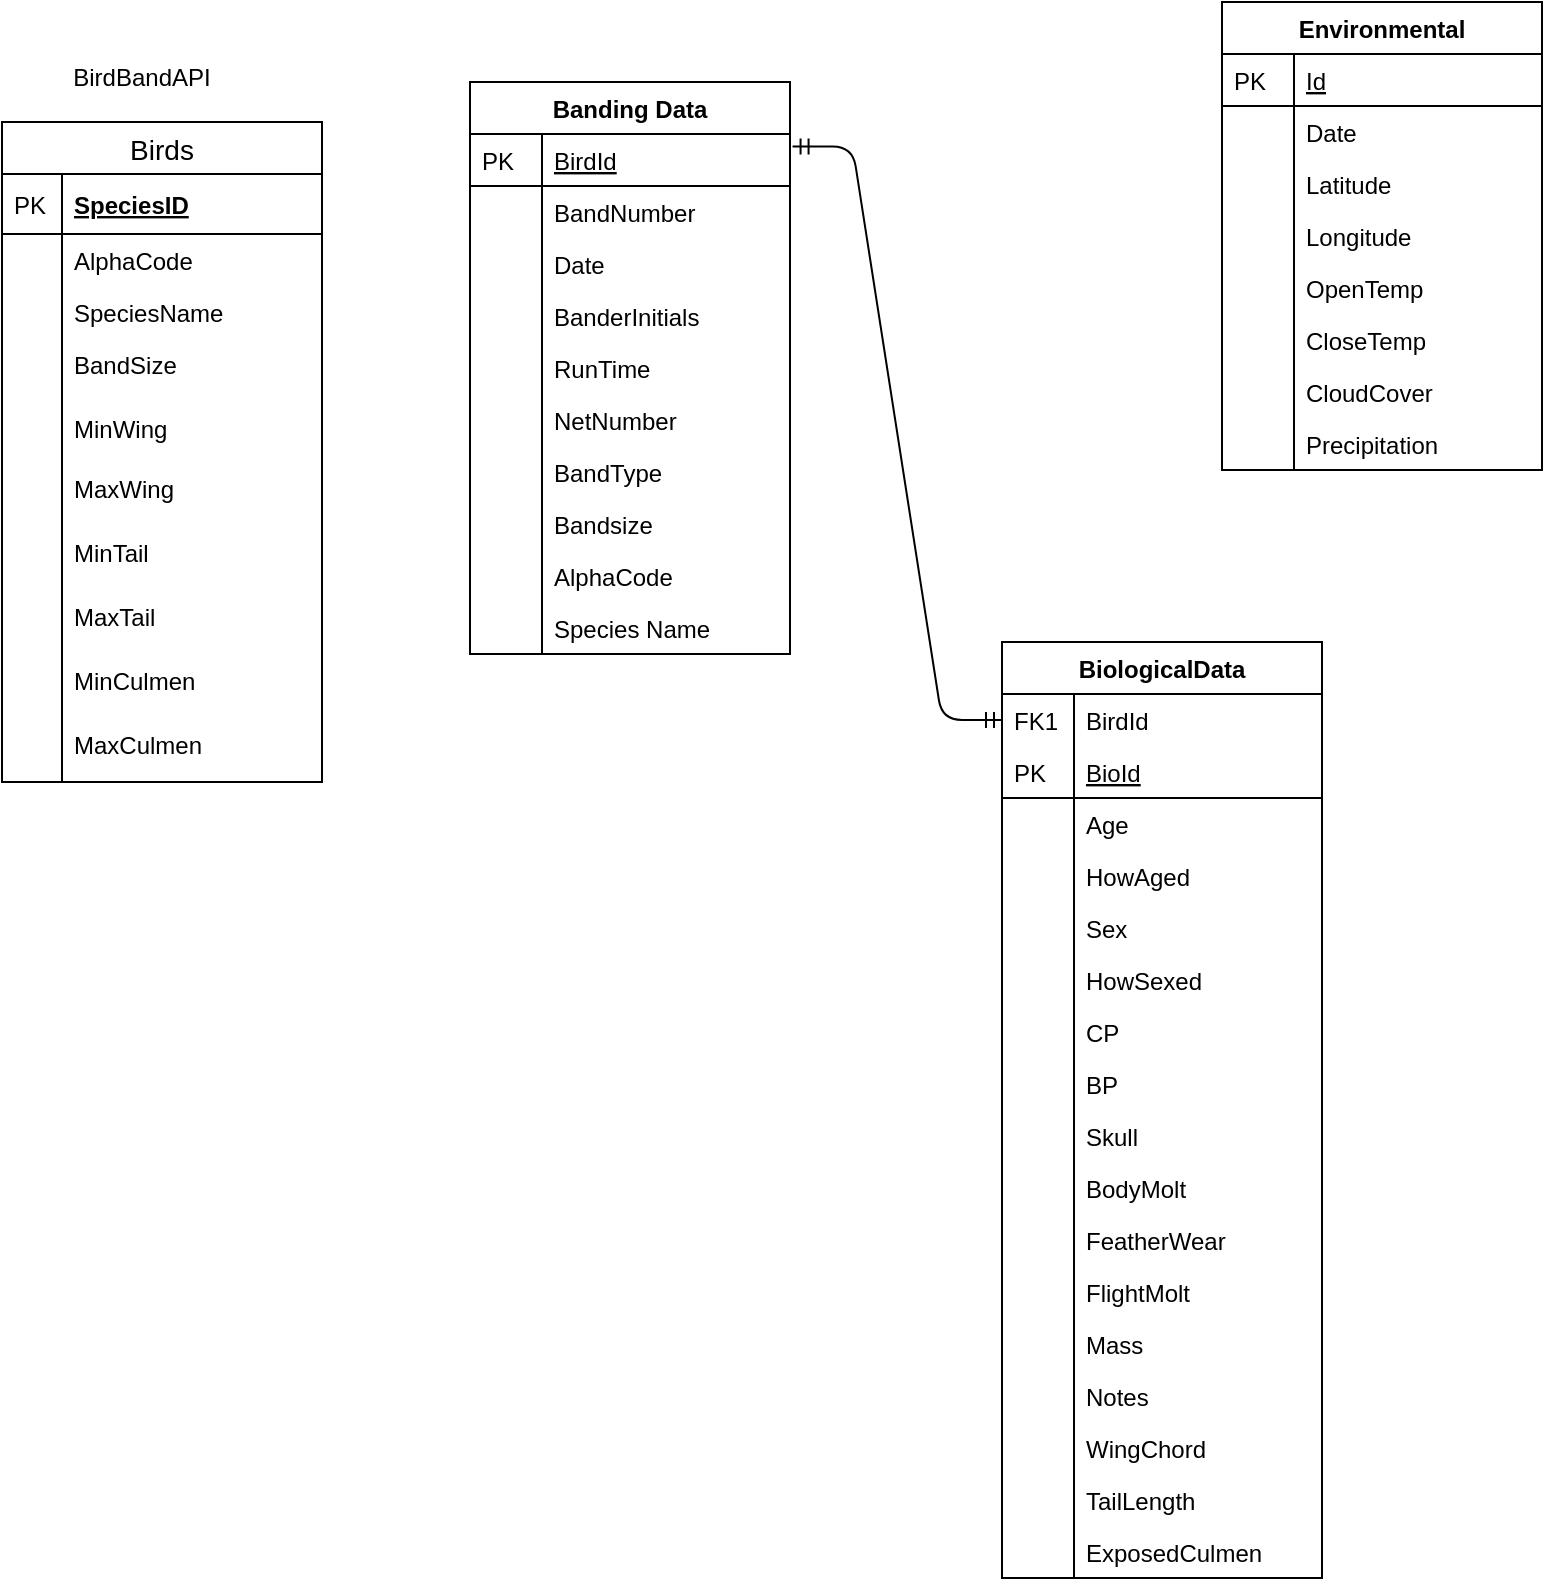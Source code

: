 <mxfile version="13.2.4" type="device"><diagram id="C5RBs43oDa-KdzZeNtuy" name="Page-1"><mxGraphModel dx="1662" dy="822" grid="1" gridSize="10" guides="1" tooltips="1" connect="1" arrows="1" fold="1" page="1" pageScale="1" pageWidth="827" pageHeight="1169" math="0" shadow="0"><root><mxCell id="WIyWlLk6GJQsqaUBKTNV-0"/><mxCell id="WIyWlLk6GJQsqaUBKTNV-1" parent="WIyWlLk6GJQsqaUBKTNV-0"/><mxCell id="emc2ooRk-KcgDP0fOuq4-0" value="Birds" style="swimlane;fontStyle=0;childLayout=stackLayout;horizontal=1;startSize=26;horizontalStack=0;resizeParent=1;resizeParentMax=0;resizeLast=0;collapsible=1;marginBottom=0;align=center;fontSize=14;" parent="WIyWlLk6GJQsqaUBKTNV-1" vertex="1"><mxGeometry x="20" y="80" width="160" height="330" as="geometry"/></mxCell><mxCell id="emc2ooRk-KcgDP0fOuq4-1" value="SpeciesID" style="shape=partialRectangle;top=0;left=0;right=0;bottom=1;align=left;verticalAlign=middle;fillColor=none;spacingLeft=34;spacingRight=4;overflow=hidden;rotatable=0;points=[[0,0.5],[1,0.5]];portConstraint=eastwest;dropTarget=0;fontStyle=5;fontSize=12;" parent="emc2ooRk-KcgDP0fOuq4-0" vertex="1"><mxGeometry y="26" width="160" height="30" as="geometry"/></mxCell><mxCell id="emc2ooRk-KcgDP0fOuq4-2" value="PK" style="shape=partialRectangle;top=0;left=0;bottom=0;fillColor=none;align=left;verticalAlign=middle;spacingLeft=4;spacingRight=4;overflow=hidden;rotatable=0;points=[];portConstraint=eastwest;part=1;fontSize=12;" parent="emc2ooRk-KcgDP0fOuq4-1" vertex="1" connectable="0"><mxGeometry width="30" height="30" as="geometry"/></mxCell><mxCell id="emc2ooRk-KcgDP0fOuq4-3" value="AlphaCode" style="shape=partialRectangle;top=0;left=0;right=0;bottom=0;align=left;verticalAlign=top;fillColor=none;spacingLeft=34;spacingRight=4;overflow=hidden;rotatable=0;points=[[0,0.5],[1,0.5]];portConstraint=eastwest;dropTarget=0;fontSize=12;" parent="emc2ooRk-KcgDP0fOuq4-0" vertex="1"><mxGeometry y="56" width="160" height="26" as="geometry"/></mxCell><mxCell id="emc2ooRk-KcgDP0fOuq4-4" value="" style="shape=partialRectangle;top=0;left=0;bottom=0;fillColor=none;align=left;verticalAlign=top;spacingLeft=4;spacingRight=4;overflow=hidden;rotatable=0;points=[];portConstraint=eastwest;part=1;fontSize=12;" parent="emc2ooRk-KcgDP0fOuq4-3" vertex="1" connectable="0"><mxGeometry width="30" height="26" as="geometry"/></mxCell><mxCell id="emc2ooRk-KcgDP0fOuq4-5" value="SpeciesName" style="shape=partialRectangle;top=0;left=0;right=0;bottom=0;align=left;verticalAlign=top;fillColor=none;spacingLeft=34;spacingRight=4;overflow=hidden;rotatable=0;points=[[0,0.5],[1,0.5]];portConstraint=eastwest;dropTarget=0;fontSize=12;" parent="emc2ooRk-KcgDP0fOuq4-0" vertex="1"><mxGeometry y="82" width="160" height="26" as="geometry"/></mxCell><mxCell id="emc2ooRk-KcgDP0fOuq4-6" value="" style="shape=partialRectangle;top=0;left=0;bottom=0;fillColor=none;align=left;verticalAlign=top;spacingLeft=4;spacingRight=4;overflow=hidden;rotatable=0;points=[];portConstraint=eastwest;part=1;fontSize=12;" parent="emc2ooRk-KcgDP0fOuq4-5" vertex="1" connectable="0"><mxGeometry width="30" height="26" as="geometry"/></mxCell><mxCell id="emc2ooRk-KcgDP0fOuq4-7" value="BandSize" style="shape=partialRectangle;top=0;left=0;right=0;bottom=0;align=left;verticalAlign=top;fillColor=none;spacingLeft=34;spacingRight=4;overflow=hidden;rotatable=0;points=[[0,0.5],[1,0.5]];portConstraint=eastwest;dropTarget=0;fontSize=12;" parent="emc2ooRk-KcgDP0fOuq4-0" vertex="1"><mxGeometry y="108" width="160" height="32" as="geometry"/></mxCell><mxCell id="emc2ooRk-KcgDP0fOuq4-8" value="" style="shape=partialRectangle;top=0;left=0;bottom=0;fillColor=none;align=left;verticalAlign=top;spacingLeft=4;spacingRight=4;overflow=hidden;rotatable=0;points=[];portConstraint=eastwest;part=1;fontSize=12;" parent="emc2ooRk-KcgDP0fOuq4-7" vertex="1" connectable="0"><mxGeometry width="30" height="32" as="geometry"/></mxCell><mxCell id="emc2ooRk-KcgDP0fOuq4-12" value="MinWing" style="shape=partialRectangle;top=0;left=0;right=0;bottom=0;align=left;verticalAlign=top;fillColor=none;spacingLeft=34;spacingRight=4;overflow=hidden;rotatable=0;points=[[0,0.5],[1,0.5]];portConstraint=eastwest;dropTarget=0;fontSize=12;" parent="emc2ooRk-KcgDP0fOuq4-0" vertex="1"><mxGeometry y="140" width="160" height="30" as="geometry"/></mxCell><mxCell id="emc2ooRk-KcgDP0fOuq4-13" value="" style="shape=partialRectangle;top=0;left=0;bottom=0;fillColor=none;align=left;verticalAlign=top;spacingLeft=4;spacingRight=4;overflow=hidden;rotatable=0;points=[];portConstraint=eastwest;part=1;fontSize=12;" parent="emc2ooRk-KcgDP0fOuq4-12" vertex="1" connectable="0"><mxGeometry width="30" height="30" as="geometry"/></mxCell><mxCell id="emc2ooRk-KcgDP0fOuq4-16" value="MaxWing" style="shape=partialRectangle;top=0;left=0;right=0;bottom=0;align=left;verticalAlign=top;fillColor=none;spacingLeft=34;spacingRight=4;overflow=hidden;rotatable=0;points=[[0,0.5],[1,0.5]];portConstraint=eastwest;dropTarget=0;fontSize=12;" parent="emc2ooRk-KcgDP0fOuq4-0" vertex="1"><mxGeometry y="170" width="160" height="32" as="geometry"/></mxCell><mxCell id="emc2ooRk-KcgDP0fOuq4-17" value="" style="shape=partialRectangle;top=0;left=0;bottom=0;fillColor=none;align=left;verticalAlign=top;spacingLeft=4;spacingRight=4;overflow=hidden;rotatable=0;points=[];portConstraint=eastwest;part=1;fontSize=12;" parent="emc2ooRk-KcgDP0fOuq4-16" vertex="1" connectable="0"><mxGeometry width="30" height="32" as="geometry"/></mxCell><mxCell id="emc2ooRk-KcgDP0fOuq4-20" value="MinTail" style="shape=partialRectangle;top=0;left=0;right=0;bottom=0;align=left;verticalAlign=top;fillColor=none;spacingLeft=34;spacingRight=4;overflow=hidden;rotatable=0;points=[[0,0.5],[1,0.5]];portConstraint=eastwest;dropTarget=0;fontSize=12;" parent="emc2ooRk-KcgDP0fOuq4-0" vertex="1"><mxGeometry y="202" width="160" height="32" as="geometry"/></mxCell><mxCell id="emc2ooRk-KcgDP0fOuq4-21" value="" style="shape=partialRectangle;top=0;left=0;bottom=0;fillColor=none;align=left;verticalAlign=top;spacingLeft=4;spacingRight=4;overflow=hidden;rotatable=0;points=[];portConstraint=eastwest;part=1;fontSize=12;" parent="emc2ooRk-KcgDP0fOuq4-20" vertex="1" connectable="0"><mxGeometry width="30" height="32" as="geometry"/></mxCell><mxCell id="emc2ooRk-KcgDP0fOuq4-22" value="MaxTail" style="shape=partialRectangle;top=0;left=0;right=0;bottom=0;align=left;verticalAlign=top;fillColor=none;spacingLeft=34;spacingRight=4;overflow=hidden;rotatable=0;points=[[0,0.5],[1,0.5]];portConstraint=eastwest;dropTarget=0;fontSize=12;" parent="emc2ooRk-KcgDP0fOuq4-0" vertex="1"><mxGeometry y="234" width="160" height="32" as="geometry"/></mxCell><mxCell id="emc2ooRk-KcgDP0fOuq4-23" value="" style="shape=partialRectangle;top=0;left=0;bottom=0;fillColor=none;align=left;verticalAlign=top;spacingLeft=4;spacingRight=4;overflow=hidden;rotatable=0;points=[];portConstraint=eastwest;part=1;fontSize=12;" parent="emc2ooRk-KcgDP0fOuq4-22" vertex="1" connectable="0"><mxGeometry width="30" height="32" as="geometry"/></mxCell><mxCell id="emc2ooRk-KcgDP0fOuq4-24" value="MinCulmen" style="shape=partialRectangle;top=0;left=0;right=0;bottom=0;align=left;verticalAlign=top;fillColor=none;spacingLeft=34;spacingRight=4;overflow=hidden;rotatable=0;points=[[0,0.5],[1,0.5]];portConstraint=eastwest;dropTarget=0;fontSize=12;" parent="emc2ooRk-KcgDP0fOuq4-0" vertex="1"><mxGeometry y="266" width="160" height="32" as="geometry"/></mxCell><mxCell id="emc2ooRk-KcgDP0fOuq4-25" value="" style="shape=partialRectangle;top=0;left=0;bottom=0;fillColor=none;align=left;verticalAlign=top;spacingLeft=4;spacingRight=4;overflow=hidden;rotatable=0;points=[];portConstraint=eastwest;part=1;fontSize=12;" parent="emc2ooRk-KcgDP0fOuq4-24" vertex="1" connectable="0"><mxGeometry width="30" height="32" as="geometry"/></mxCell><mxCell id="emc2ooRk-KcgDP0fOuq4-26" value="MaxCulmen" style="shape=partialRectangle;top=0;left=0;right=0;bottom=0;align=left;verticalAlign=top;fillColor=none;spacingLeft=34;spacingRight=4;overflow=hidden;rotatable=0;points=[[0,0.5],[1,0.5]];portConstraint=eastwest;dropTarget=0;fontSize=12;" parent="emc2ooRk-KcgDP0fOuq4-0" vertex="1"><mxGeometry y="298" width="160" height="32" as="geometry"/></mxCell><mxCell id="emc2ooRk-KcgDP0fOuq4-27" value="" style="shape=partialRectangle;top=0;left=0;bottom=0;fillColor=none;align=left;verticalAlign=top;spacingLeft=4;spacingRight=4;overflow=hidden;rotatable=0;points=[];portConstraint=eastwest;part=1;fontSize=12;" parent="emc2ooRk-KcgDP0fOuq4-26" vertex="1" connectable="0"><mxGeometry width="30" height="32" as="geometry"/></mxCell><mxCell id="emc2ooRk-KcgDP0fOuq4-11" value="BirdBandAPI" style="text;html=1;strokeColor=none;fillColor=none;align=center;verticalAlign=middle;whiteSpace=wrap;rounded=0;" parent="WIyWlLk6GJQsqaUBKTNV-1" vertex="1"><mxGeometry x="70" y="48" width="40" height="20" as="geometry"/></mxCell><mxCell id="zkfFHV4jXpPFQw0GAbJ--51" value="Banding Data" style="swimlane;fontStyle=1;childLayout=stackLayout;horizontal=1;startSize=26;horizontalStack=0;resizeParent=1;resizeLast=0;collapsible=1;marginBottom=0;rounded=0;shadow=0;strokeWidth=1;" parent="WIyWlLk6GJQsqaUBKTNV-1" vertex="1"><mxGeometry x="254" y="60" width="160" height="286" as="geometry"><mxRectangle x="20" y="80" width="160" height="26" as="alternateBounds"/></mxGeometry></mxCell><mxCell id="zkfFHV4jXpPFQw0GAbJ--52" value="BirdId" style="shape=partialRectangle;top=0;left=0;right=0;bottom=1;align=left;verticalAlign=top;fillColor=none;spacingLeft=40;spacingRight=4;overflow=hidden;rotatable=0;points=[[0,0.5],[1,0.5]];portConstraint=eastwest;dropTarget=0;rounded=0;shadow=0;strokeWidth=1;fontStyle=4" parent="zkfFHV4jXpPFQw0GAbJ--51" vertex="1"><mxGeometry y="26" width="160" height="26" as="geometry"/></mxCell><mxCell id="zkfFHV4jXpPFQw0GAbJ--53" value="PK" style="shape=partialRectangle;top=0;left=0;bottom=0;fillColor=none;align=left;verticalAlign=top;spacingLeft=4;spacingRight=4;overflow=hidden;rotatable=0;points=[];portConstraint=eastwest;part=1;" parent="zkfFHV4jXpPFQw0GAbJ--52" vertex="1" connectable="0"><mxGeometry width="36" height="26" as="geometry"/></mxCell><mxCell id="zkfFHV4jXpPFQw0GAbJ--54" value="BandNumber" style="shape=partialRectangle;top=0;left=0;right=0;bottom=0;align=left;verticalAlign=top;fillColor=none;spacingLeft=40;spacingRight=4;overflow=hidden;rotatable=0;points=[[0,0.5],[1,0.5]];portConstraint=eastwest;dropTarget=0;rounded=0;shadow=0;strokeWidth=1;" parent="zkfFHV4jXpPFQw0GAbJ--51" vertex="1"><mxGeometry y="52" width="160" height="26" as="geometry"/></mxCell><mxCell id="zkfFHV4jXpPFQw0GAbJ--55" value="" style="shape=partialRectangle;top=0;left=0;bottom=0;fillColor=none;align=left;verticalAlign=top;spacingLeft=4;spacingRight=4;overflow=hidden;rotatable=0;points=[];portConstraint=eastwest;part=1;" parent="zkfFHV4jXpPFQw0GAbJ--54" vertex="1" connectable="0"><mxGeometry width="36" height="26" as="geometry"/></mxCell><mxCell id="emc2ooRk-KcgDP0fOuq4-32" value="Date" style="shape=partialRectangle;top=0;left=0;right=0;bottom=0;align=left;verticalAlign=top;fillColor=none;spacingLeft=40;spacingRight=4;overflow=hidden;rotatable=0;points=[[0,0.5],[1,0.5]];portConstraint=eastwest;dropTarget=0;rounded=0;shadow=0;strokeWidth=1;" parent="zkfFHV4jXpPFQw0GAbJ--51" vertex="1"><mxGeometry y="78" width="160" height="26" as="geometry"/></mxCell><mxCell id="emc2ooRk-KcgDP0fOuq4-33" value="" style="shape=partialRectangle;top=0;left=0;bottom=0;fillColor=none;align=left;verticalAlign=top;spacingLeft=4;spacingRight=4;overflow=hidden;rotatable=0;points=[];portConstraint=eastwest;part=1;" parent="emc2ooRk-KcgDP0fOuq4-32" vertex="1" connectable="0"><mxGeometry width="36" height="26" as="geometry"/></mxCell><mxCell id="emc2ooRk-KcgDP0fOuq4-40" value="BanderInitials" style="shape=partialRectangle;top=0;left=0;right=0;bottom=0;align=left;verticalAlign=top;fillColor=none;spacingLeft=40;spacingRight=4;overflow=hidden;rotatable=0;points=[[0,0.5],[1,0.5]];portConstraint=eastwest;dropTarget=0;rounded=0;shadow=0;strokeWidth=1;" parent="zkfFHV4jXpPFQw0GAbJ--51" vertex="1"><mxGeometry y="104" width="160" height="26" as="geometry"/></mxCell><mxCell id="emc2ooRk-KcgDP0fOuq4-41" value="" style="shape=partialRectangle;top=0;left=0;bottom=0;fillColor=none;align=left;verticalAlign=top;spacingLeft=4;spacingRight=4;overflow=hidden;rotatable=0;points=[];portConstraint=eastwest;part=1;" parent="emc2ooRk-KcgDP0fOuq4-40" vertex="1" connectable="0"><mxGeometry width="36" height="26" as="geometry"/></mxCell><mxCell id="emc2ooRk-KcgDP0fOuq4-38" value="RunTime" style="shape=partialRectangle;top=0;left=0;right=0;bottom=0;align=left;verticalAlign=top;fillColor=none;spacingLeft=40;spacingRight=4;overflow=hidden;rotatable=0;points=[[0,0.5],[1,0.5]];portConstraint=eastwest;dropTarget=0;rounded=0;shadow=0;strokeWidth=1;" parent="zkfFHV4jXpPFQw0GAbJ--51" vertex="1"><mxGeometry y="130" width="160" height="26" as="geometry"/></mxCell><mxCell id="emc2ooRk-KcgDP0fOuq4-39" value="" style="shape=partialRectangle;top=0;left=0;bottom=0;fillColor=none;align=left;verticalAlign=top;spacingLeft=4;spacingRight=4;overflow=hidden;rotatable=0;points=[];portConstraint=eastwest;part=1;" parent="emc2ooRk-KcgDP0fOuq4-38" vertex="1" connectable="0"><mxGeometry width="36" height="26" as="geometry"/></mxCell><mxCell id="emc2ooRk-KcgDP0fOuq4-34" value="NetNumber" style="shape=partialRectangle;top=0;left=0;right=0;bottom=0;align=left;verticalAlign=top;fillColor=none;spacingLeft=40;spacingRight=4;overflow=hidden;rotatable=0;points=[[0,0.5],[1,0.5]];portConstraint=eastwest;dropTarget=0;rounded=0;shadow=0;strokeWidth=1;" parent="zkfFHV4jXpPFQw0GAbJ--51" vertex="1"><mxGeometry y="156" width="160" height="26" as="geometry"/></mxCell><mxCell id="emc2ooRk-KcgDP0fOuq4-35" value="" style="shape=partialRectangle;top=0;left=0;bottom=0;fillColor=none;align=left;verticalAlign=top;spacingLeft=4;spacingRight=4;overflow=hidden;rotatable=0;points=[];portConstraint=eastwest;part=1;" parent="emc2ooRk-KcgDP0fOuq4-34" vertex="1" connectable="0"><mxGeometry width="36" height="26" as="geometry"/></mxCell><mxCell id="emc2ooRk-KcgDP0fOuq4-36" value="BandType" style="shape=partialRectangle;top=0;left=0;right=0;bottom=0;align=left;verticalAlign=top;fillColor=none;spacingLeft=40;spacingRight=4;overflow=hidden;rotatable=0;points=[[0,0.5],[1,0.5]];portConstraint=eastwest;dropTarget=0;rounded=0;shadow=0;strokeWidth=1;" parent="zkfFHV4jXpPFQw0GAbJ--51" vertex="1"><mxGeometry y="182" width="160" height="26" as="geometry"/></mxCell><mxCell id="emc2ooRk-KcgDP0fOuq4-37" value="" style="shape=partialRectangle;top=0;left=0;bottom=0;fillColor=none;align=left;verticalAlign=top;spacingLeft=4;spacingRight=4;overflow=hidden;rotatable=0;points=[];portConstraint=eastwest;part=1;" parent="emc2ooRk-KcgDP0fOuq4-36" vertex="1" connectable="0"><mxGeometry width="36" height="26" as="geometry"/></mxCell><mxCell id="sXyzSTN92ZrWJBRhjpbx-0" value="Bandsize" style="shape=partialRectangle;top=0;left=0;right=0;bottom=0;align=left;verticalAlign=top;fillColor=none;spacingLeft=40;spacingRight=4;overflow=hidden;rotatable=0;points=[[0,0.5],[1,0.5]];portConstraint=eastwest;dropTarget=0;rounded=0;shadow=0;strokeWidth=1;" vertex="1" parent="zkfFHV4jXpPFQw0GAbJ--51"><mxGeometry y="208" width="160" height="26" as="geometry"/></mxCell><mxCell id="sXyzSTN92ZrWJBRhjpbx-1" value="" style="shape=partialRectangle;top=0;left=0;bottom=0;fillColor=none;align=left;verticalAlign=top;spacingLeft=4;spacingRight=4;overflow=hidden;rotatable=0;points=[];portConstraint=eastwest;part=1;" vertex="1" connectable="0" parent="sXyzSTN92ZrWJBRhjpbx-0"><mxGeometry width="36" height="26" as="geometry"/></mxCell><mxCell id="sXyzSTN92ZrWJBRhjpbx-10" value="AlphaCode" style="shape=partialRectangle;top=0;left=0;right=0;bottom=0;align=left;verticalAlign=top;fillColor=none;spacingLeft=40;spacingRight=4;overflow=hidden;rotatable=0;points=[[0,0.5],[1,0.5]];portConstraint=eastwest;dropTarget=0;rounded=0;shadow=0;strokeWidth=1;" vertex="1" parent="zkfFHV4jXpPFQw0GAbJ--51"><mxGeometry y="234" width="160" height="26" as="geometry"/></mxCell><mxCell id="sXyzSTN92ZrWJBRhjpbx-11" value="" style="shape=partialRectangle;top=0;left=0;bottom=0;fillColor=none;align=left;verticalAlign=top;spacingLeft=4;spacingRight=4;overflow=hidden;rotatable=0;points=[];portConstraint=eastwest;part=1;" vertex="1" connectable="0" parent="sXyzSTN92ZrWJBRhjpbx-10"><mxGeometry width="36" height="26" as="geometry"/></mxCell><mxCell id="sXyzSTN92ZrWJBRhjpbx-12" value="Species Name" style="shape=partialRectangle;top=0;left=0;right=0;bottom=0;align=left;verticalAlign=top;fillColor=none;spacingLeft=40;spacingRight=4;overflow=hidden;rotatable=0;points=[[0,0.5],[1,0.5]];portConstraint=eastwest;dropTarget=0;rounded=0;shadow=0;strokeWidth=1;" vertex="1" parent="zkfFHV4jXpPFQw0GAbJ--51"><mxGeometry y="260" width="160" height="26" as="geometry"/></mxCell><mxCell id="sXyzSTN92ZrWJBRhjpbx-13" value="" style="shape=partialRectangle;top=0;left=0;bottom=0;fillColor=none;align=left;verticalAlign=top;spacingLeft=4;spacingRight=4;overflow=hidden;rotatable=0;points=[];portConstraint=eastwest;part=1;" vertex="1" connectable="0" parent="sXyzSTN92ZrWJBRhjpbx-12"><mxGeometry width="36" height="26" as="geometry"/></mxCell><mxCell id="zkfFHV4jXpPFQw0GAbJ--56" value="Environmental" style="swimlane;fontStyle=1;childLayout=stackLayout;horizontal=1;startSize=26;horizontalStack=0;resizeParent=1;resizeLast=0;collapsible=1;marginBottom=0;rounded=0;shadow=0;strokeWidth=1;" parent="WIyWlLk6GJQsqaUBKTNV-1" vertex="1"><mxGeometry x="630" y="20" width="160" height="234" as="geometry"><mxRectangle x="260" y="80" width="160" height="26" as="alternateBounds"/></mxGeometry></mxCell><mxCell id="zkfFHV4jXpPFQw0GAbJ--57" value="Id" style="shape=partialRectangle;top=0;left=0;right=0;bottom=1;align=left;verticalAlign=top;fillColor=none;spacingLeft=40;spacingRight=4;overflow=hidden;rotatable=0;points=[[0,0.5],[1,0.5]];portConstraint=eastwest;dropTarget=0;rounded=0;shadow=0;strokeWidth=1;fontStyle=4" parent="zkfFHV4jXpPFQw0GAbJ--56" vertex="1"><mxGeometry y="26" width="160" height="26" as="geometry"/></mxCell><mxCell id="zkfFHV4jXpPFQw0GAbJ--58" value="PK" style="shape=partialRectangle;top=0;left=0;bottom=0;fillColor=none;align=left;verticalAlign=top;spacingLeft=4;spacingRight=4;overflow=hidden;rotatable=0;points=[];portConstraint=eastwest;part=1;" parent="zkfFHV4jXpPFQw0GAbJ--57" vertex="1" connectable="0"><mxGeometry width="36" height="26" as="geometry"/></mxCell><mxCell id="zkfFHV4jXpPFQw0GAbJ--59" value="Date" style="shape=partialRectangle;top=0;left=0;right=0;bottom=0;align=left;verticalAlign=top;fillColor=none;spacingLeft=40;spacingRight=4;overflow=hidden;rotatable=0;points=[[0,0.5],[1,0.5]];portConstraint=eastwest;dropTarget=0;rounded=0;shadow=0;strokeWidth=1;" parent="zkfFHV4jXpPFQw0GAbJ--56" vertex="1"><mxGeometry y="52" width="160" height="26" as="geometry"/></mxCell><mxCell id="zkfFHV4jXpPFQw0GAbJ--60" value="" style="shape=partialRectangle;top=0;left=0;bottom=0;fillColor=none;align=left;verticalAlign=top;spacingLeft=4;spacingRight=4;overflow=hidden;rotatable=0;points=[];portConstraint=eastwest;part=1;" parent="zkfFHV4jXpPFQw0GAbJ--59" vertex="1" connectable="0"><mxGeometry width="36" height="26" as="geometry"/></mxCell><mxCell id="zkfFHV4jXpPFQw0GAbJ--61" value="Latitude" style="shape=partialRectangle;top=0;left=0;right=0;bottom=0;align=left;verticalAlign=top;fillColor=none;spacingLeft=40;spacingRight=4;overflow=hidden;rotatable=0;points=[[0,0.5],[1,0.5]];portConstraint=eastwest;dropTarget=0;rounded=0;shadow=0;strokeWidth=1;" parent="zkfFHV4jXpPFQw0GAbJ--56" vertex="1"><mxGeometry y="78" width="160" height="26" as="geometry"/></mxCell><mxCell id="zkfFHV4jXpPFQw0GAbJ--62" value="" style="shape=partialRectangle;top=0;left=0;bottom=0;fillColor=none;align=left;verticalAlign=top;spacingLeft=4;spacingRight=4;overflow=hidden;rotatable=0;points=[];portConstraint=eastwest;part=1;" parent="zkfFHV4jXpPFQw0GAbJ--61" vertex="1" connectable="0"><mxGeometry width="36" height="26" as="geometry"/></mxCell><mxCell id="emc2ooRk-KcgDP0fOuq4-42" value="Longitude" style="shape=partialRectangle;top=0;left=0;right=0;bottom=0;align=left;verticalAlign=top;fillColor=none;spacingLeft=40;spacingRight=4;overflow=hidden;rotatable=0;points=[[0,0.5],[1,0.5]];portConstraint=eastwest;dropTarget=0;rounded=0;shadow=0;strokeWidth=1;" parent="zkfFHV4jXpPFQw0GAbJ--56" vertex="1"><mxGeometry y="104" width="160" height="26" as="geometry"/></mxCell><mxCell id="emc2ooRk-KcgDP0fOuq4-43" value="" style="shape=partialRectangle;top=0;left=0;bottom=0;fillColor=none;align=left;verticalAlign=top;spacingLeft=4;spacingRight=4;overflow=hidden;rotatable=0;points=[];portConstraint=eastwest;part=1;" parent="emc2ooRk-KcgDP0fOuq4-42" vertex="1" connectable="0"><mxGeometry width="36" height="26" as="geometry"/></mxCell><mxCell id="emc2ooRk-KcgDP0fOuq4-44" value="OpenTemp" style="shape=partialRectangle;top=0;left=0;right=0;bottom=0;align=left;verticalAlign=top;fillColor=none;spacingLeft=40;spacingRight=4;overflow=hidden;rotatable=0;points=[[0,0.5],[1,0.5]];portConstraint=eastwest;dropTarget=0;rounded=0;shadow=0;strokeWidth=1;" parent="zkfFHV4jXpPFQw0GAbJ--56" vertex="1"><mxGeometry y="130" width="160" height="26" as="geometry"/></mxCell><mxCell id="emc2ooRk-KcgDP0fOuq4-45" value="" style="shape=partialRectangle;top=0;left=0;bottom=0;fillColor=none;align=left;verticalAlign=top;spacingLeft=4;spacingRight=4;overflow=hidden;rotatable=0;points=[];portConstraint=eastwest;part=1;" parent="emc2ooRk-KcgDP0fOuq4-44" vertex="1" connectable="0"><mxGeometry width="36" height="26" as="geometry"/></mxCell><mxCell id="emc2ooRk-KcgDP0fOuq4-46" value="CloseTemp" style="shape=partialRectangle;top=0;left=0;right=0;bottom=0;align=left;verticalAlign=top;fillColor=none;spacingLeft=40;spacingRight=4;overflow=hidden;rotatable=0;points=[[0,0.5],[1,0.5]];portConstraint=eastwest;dropTarget=0;rounded=0;shadow=0;strokeWidth=1;" parent="zkfFHV4jXpPFQw0GAbJ--56" vertex="1"><mxGeometry y="156" width="160" height="26" as="geometry"/></mxCell><mxCell id="emc2ooRk-KcgDP0fOuq4-47" value="" style="shape=partialRectangle;top=0;left=0;bottom=0;fillColor=none;align=left;verticalAlign=top;spacingLeft=4;spacingRight=4;overflow=hidden;rotatable=0;points=[];portConstraint=eastwest;part=1;" parent="emc2ooRk-KcgDP0fOuq4-46" vertex="1" connectable="0"><mxGeometry width="36" height="26" as="geometry"/></mxCell><mxCell id="emc2ooRk-KcgDP0fOuq4-48" value="CloudCover" style="shape=partialRectangle;top=0;left=0;right=0;bottom=0;align=left;verticalAlign=top;fillColor=none;spacingLeft=40;spacingRight=4;overflow=hidden;rotatable=0;points=[[0,0.5],[1,0.5]];portConstraint=eastwest;dropTarget=0;rounded=0;shadow=0;strokeWidth=1;" parent="zkfFHV4jXpPFQw0GAbJ--56" vertex="1"><mxGeometry y="182" width="160" height="26" as="geometry"/></mxCell><mxCell id="emc2ooRk-KcgDP0fOuq4-49" value="" style="shape=partialRectangle;top=0;left=0;bottom=0;fillColor=none;align=left;verticalAlign=top;spacingLeft=4;spacingRight=4;overflow=hidden;rotatable=0;points=[];portConstraint=eastwest;part=1;" parent="emc2ooRk-KcgDP0fOuq4-48" vertex="1" connectable="0"><mxGeometry width="36" height="26" as="geometry"/></mxCell><mxCell id="emc2ooRk-KcgDP0fOuq4-50" value="Precipitation" style="shape=partialRectangle;top=0;left=0;right=0;bottom=0;align=left;verticalAlign=top;fillColor=none;spacingLeft=40;spacingRight=4;overflow=hidden;rotatable=0;points=[[0,0.5],[1,0.5]];portConstraint=eastwest;dropTarget=0;rounded=0;shadow=0;strokeWidth=1;" parent="zkfFHV4jXpPFQw0GAbJ--56" vertex="1"><mxGeometry y="208" width="160" height="26" as="geometry"/></mxCell><mxCell id="emc2ooRk-KcgDP0fOuq4-51" value="" style="shape=partialRectangle;top=0;left=0;bottom=0;fillColor=none;align=left;verticalAlign=top;spacingLeft=4;spacingRight=4;overflow=hidden;rotatable=0;points=[];portConstraint=eastwest;part=1;" parent="emc2ooRk-KcgDP0fOuq4-50" vertex="1" connectable="0"><mxGeometry width="36" height="26" as="geometry"/></mxCell><mxCell id="emc2ooRk-KcgDP0fOuq4-80" value="" style="edgeStyle=entityRelationEdgeStyle;fontSize=12;html=1;endArrow=ERmandOne;startArrow=ERmandOne;exitX=1.008;exitY=0.238;exitDx=0;exitDy=0;exitPerimeter=0;entryX=0;entryY=0.5;entryDx=0;entryDy=0;" parent="WIyWlLk6GJQsqaUBKTNV-1" source="zkfFHV4jXpPFQw0GAbJ--52" target="zkfFHV4jXpPFQw0GAbJ--67" edge="1"><mxGeometry width="100" height="100" relative="1" as="geometry"><mxPoint x="330" y="520" as="sourcePoint"/><mxPoint x="430" y="381" as="targetPoint"/></mxGeometry></mxCell><mxCell id="zkfFHV4jXpPFQw0GAbJ--64" value="BiologicalData" style="swimlane;fontStyle=1;childLayout=stackLayout;horizontal=1;startSize=26;horizontalStack=0;resizeParent=1;resizeLast=0;collapsible=1;marginBottom=0;rounded=0;shadow=0;strokeWidth=1;" parent="WIyWlLk6GJQsqaUBKTNV-1" vertex="1"><mxGeometry x="520" y="340" width="160" height="468" as="geometry"><mxRectangle x="260" y="270" width="160" height="26" as="alternateBounds"/></mxGeometry></mxCell><mxCell id="zkfFHV4jXpPFQw0GAbJ--67" value="BirdId" style="shape=partialRectangle;top=0;left=0;right=0;bottom=0;align=left;verticalAlign=top;fillColor=none;spacingLeft=40;spacingRight=4;overflow=hidden;rotatable=0;points=[[0,0.5],[1,0.5]];portConstraint=eastwest;dropTarget=0;rounded=0;shadow=0;strokeWidth=1;" parent="zkfFHV4jXpPFQw0GAbJ--64" vertex="1"><mxGeometry y="26" width="160" height="26" as="geometry"/></mxCell><mxCell id="zkfFHV4jXpPFQw0GAbJ--68" value="FK1" style="shape=partialRectangle;top=0;left=0;bottom=0;fillColor=none;align=left;verticalAlign=top;spacingLeft=4;spacingRight=4;overflow=hidden;rotatable=0;points=[];portConstraint=eastwest;part=1;" parent="zkfFHV4jXpPFQw0GAbJ--67" vertex="1" connectable="0"><mxGeometry width="36" height="26" as="geometry"/></mxCell><mxCell id="zkfFHV4jXpPFQw0GAbJ--65" value="BioId" style="shape=partialRectangle;top=0;left=0;right=0;bottom=1;align=left;verticalAlign=top;fillColor=none;spacingLeft=40;spacingRight=4;overflow=hidden;rotatable=0;points=[[0,0.5],[1,0.5]];portConstraint=eastwest;dropTarget=0;rounded=0;shadow=0;strokeWidth=1;fontStyle=4" parent="zkfFHV4jXpPFQw0GAbJ--64" vertex="1"><mxGeometry y="52" width="160" height="26" as="geometry"/></mxCell><mxCell id="zkfFHV4jXpPFQw0GAbJ--66" value="PK" style="shape=partialRectangle;top=0;left=0;bottom=0;fillColor=none;align=left;verticalAlign=top;spacingLeft=4;spacingRight=4;overflow=hidden;rotatable=0;points=[];portConstraint=eastwest;part=1;" parent="zkfFHV4jXpPFQw0GAbJ--65" vertex="1" connectable="0"><mxGeometry width="36" height="26" as="geometry"/></mxCell><mxCell id="emc2ooRk-KcgDP0fOuq4-52" value="Age" style="shape=partialRectangle;top=0;left=0;right=0;bottom=0;align=left;verticalAlign=top;fillColor=none;spacingLeft=40;spacingRight=4;overflow=hidden;rotatable=0;points=[[0,0.5],[1,0.5]];portConstraint=eastwest;dropTarget=0;rounded=0;shadow=0;strokeWidth=1;" parent="zkfFHV4jXpPFQw0GAbJ--64" vertex="1"><mxGeometry y="78" width="160" height="26" as="geometry"/></mxCell><mxCell id="emc2ooRk-KcgDP0fOuq4-53" value="" style="shape=partialRectangle;top=0;left=0;bottom=0;fillColor=none;align=left;verticalAlign=top;spacingLeft=4;spacingRight=4;overflow=hidden;rotatable=0;points=[];portConstraint=eastwest;part=1;" parent="emc2ooRk-KcgDP0fOuq4-52" vertex="1" connectable="0"><mxGeometry width="36" height="26" as="geometry"/></mxCell><mxCell id="emc2ooRk-KcgDP0fOuq4-54" value="HowAged" style="shape=partialRectangle;top=0;left=0;right=0;bottom=0;align=left;verticalAlign=top;fillColor=none;spacingLeft=40;spacingRight=4;overflow=hidden;rotatable=0;points=[[0,0.5],[1,0.5]];portConstraint=eastwest;dropTarget=0;rounded=0;shadow=0;strokeWidth=1;" parent="zkfFHV4jXpPFQw0GAbJ--64" vertex="1"><mxGeometry y="104" width="160" height="26" as="geometry"/></mxCell><mxCell id="emc2ooRk-KcgDP0fOuq4-55" value="" style="shape=partialRectangle;top=0;left=0;bottom=0;fillColor=none;align=left;verticalAlign=top;spacingLeft=4;spacingRight=4;overflow=hidden;rotatable=0;points=[];portConstraint=eastwest;part=1;" parent="emc2ooRk-KcgDP0fOuq4-54" vertex="1" connectable="0"><mxGeometry width="36" height="26" as="geometry"/></mxCell><mxCell id="emc2ooRk-KcgDP0fOuq4-56" value="Sex" style="shape=partialRectangle;top=0;left=0;right=0;bottom=0;align=left;verticalAlign=top;fillColor=none;spacingLeft=40;spacingRight=4;overflow=hidden;rotatable=0;points=[[0,0.5],[1,0.5]];portConstraint=eastwest;dropTarget=0;rounded=0;shadow=0;strokeWidth=1;" parent="zkfFHV4jXpPFQw0GAbJ--64" vertex="1"><mxGeometry y="130" width="160" height="26" as="geometry"/></mxCell><mxCell id="emc2ooRk-KcgDP0fOuq4-57" value="" style="shape=partialRectangle;top=0;left=0;bottom=0;fillColor=none;align=left;verticalAlign=top;spacingLeft=4;spacingRight=4;overflow=hidden;rotatable=0;points=[];portConstraint=eastwest;part=1;" parent="emc2ooRk-KcgDP0fOuq4-56" vertex="1" connectable="0"><mxGeometry width="36" height="26" as="geometry"/></mxCell><mxCell id="emc2ooRk-KcgDP0fOuq4-58" value="HowSexed" style="shape=partialRectangle;top=0;left=0;right=0;bottom=0;align=left;verticalAlign=top;fillColor=none;spacingLeft=40;spacingRight=4;overflow=hidden;rotatable=0;points=[[0,0.5],[1,0.5]];portConstraint=eastwest;dropTarget=0;rounded=0;shadow=0;strokeWidth=1;" parent="zkfFHV4jXpPFQw0GAbJ--64" vertex="1"><mxGeometry y="156" width="160" height="26" as="geometry"/></mxCell><mxCell id="emc2ooRk-KcgDP0fOuq4-59" value="" style="shape=partialRectangle;top=0;left=0;bottom=0;fillColor=none;align=left;verticalAlign=top;spacingLeft=4;spacingRight=4;overflow=hidden;rotatable=0;points=[];portConstraint=eastwest;part=1;" parent="emc2ooRk-KcgDP0fOuq4-58" vertex="1" connectable="0"><mxGeometry width="36" height="26" as="geometry"/></mxCell><mxCell id="emc2ooRk-KcgDP0fOuq4-60" value="CP" style="shape=partialRectangle;top=0;left=0;right=0;bottom=0;align=left;verticalAlign=top;fillColor=none;spacingLeft=40;spacingRight=4;overflow=hidden;rotatable=0;points=[[0,0.5],[1,0.5]];portConstraint=eastwest;dropTarget=0;rounded=0;shadow=0;strokeWidth=1;" parent="zkfFHV4jXpPFQw0GAbJ--64" vertex="1"><mxGeometry y="182" width="160" height="26" as="geometry"/></mxCell><mxCell id="emc2ooRk-KcgDP0fOuq4-61" value="" style="shape=partialRectangle;top=0;left=0;bottom=0;fillColor=none;align=left;verticalAlign=top;spacingLeft=4;spacingRight=4;overflow=hidden;rotatable=0;points=[];portConstraint=eastwest;part=1;" parent="emc2ooRk-KcgDP0fOuq4-60" vertex="1" connectable="0"><mxGeometry width="36" height="26" as="geometry"/></mxCell><mxCell id="emc2ooRk-KcgDP0fOuq4-66" value="BP" style="shape=partialRectangle;top=0;left=0;right=0;bottom=0;align=left;verticalAlign=top;fillColor=none;spacingLeft=40;spacingRight=4;overflow=hidden;rotatable=0;points=[[0,0.5],[1,0.5]];portConstraint=eastwest;dropTarget=0;rounded=0;shadow=0;strokeWidth=1;" parent="zkfFHV4jXpPFQw0GAbJ--64" vertex="1"><mxGeometry y="208" width="160" height="26" as="geometry"/></mxCell><mxCell id="emc2ooRk-KcgDP0fOuq4-67" value="" style="shape=partialRectangle;top=0;left=0;bottom=0;fillColor=none;align=left;verticalAlign=top;spacingLeft=4;spacingRight=4;overflow=hidden;rotatable=0;points=[];portConstraint=eastwest;part=1;" parent="emc2ooRk-KcgDP0fOuq4-66" vertex="1" connectable="0"><mxGeometry width="36" height="26" as="geometry"/></mxCell><mxCell id="emc2ooRk-KcgDP0fOuq4-64" value="Skull" style="shape=partialRectangle;top=0;left=0;right=0;bottom=0;align=left;verticalAlign=top;fillColor=none;spacingLeft=40;spacingRight=4;overflow=hidden;rotatable=0;points=[[0,0.5],[1,0.5]];portConstraint=eastwest;dropTarget=0;rounded=0;shadow=0;strokeWidth=1;" parent="zkfFHV4jXpPFQw0GAbJ--64" vertex="1"><mxGeometry y="234" width="160" height="26" as="geometry"/></mxCell><mxCell id="emc2ooRk-KcgDP0fOuq4-65" value="" style="shape=partialRectangle;top=0;left=0;bottom=0;fillColor=none;align=left;verticalAlign=top;spacingLeft=4;spacingRight=4;overflow=hidden;rotatable=0;points=[];portConstraint=eastwest;part=1;" parent="emc2ooRk-KcgDP0fOuq4-64" vertex="1" connectable="0"><mxGeometry width="36" height="26" as="geometry"/></mxCell><mxCell id="emc2ooRk-KcgDP0fOuq4-62" value="BodyMolt" style="shape=partialRectangle;top=0;left=0;right=0;bottom=0;align=left;verticalAlign=top;fillColor=none;spacingLeft=40;spacingRight=4;overflow=hidden;rotatable=0;points=[[0,0.5],[1,0.5]];portConstraint=eastwest;dropTarget=0;rounded=0;shadow=0;strokeWidth=1;" parent="zkfFHV4jXpPFQw0GAbJ--64" vertex="1"><mxGeometry y="260" width="160" height="26" as="geometry"/></mxCell><mxCell id="emc2ooRk-KcgDP0fOuq4-63" value="" style="shape=partialRectangle;top=0;left=0;bottom=0;fillColor=none;align=left;verticalAlign=top;spacingLeft=4;spacingRight=4;overflow=hidden;rotatable=0;points=[];portConstraint=eastwest;part=1;" parent="emc2ooRk-KcgDP0fOuq4-62" vertex="1" connectable="0"><mxGeometry width="36" height="26" as="geometry"/></mxCell><mxCell id="emc2ooRk-KcgDP0fOuq4-68" value="FeatherWear" style="shape=partialRectangle;top=0;left=0;right=0;bottom=0;align=left;verticalAlign=top;fillColor=none;spacingLeft=40;spacingRight=4;overflow=hidden;rotatable=0;points=[[0,0.5],[1,0.5]];portConstraint=eastwest;dropTarget=0;rounded=0;shadow=0;strokeWidth=1;" parent="zkfFHV4jXpPFQw0GAbJ--64" vertex="1"><mxGeometry y="286" width="160" height="26" as="geometry"/></mxCell><mxCell id="emc2ooRk-KcgDP0fOuq4-69" value="" style="shape=partialRectangle;top=0;left=0;bottom=0;fillColor=none;align=left;verticalAlign=top;spacingLeft=4;spacingRight=4;overflow=hidden;rotatable=0;points=[];portConstraint=eastwest;part=1;" parent="emc2ooRk-KcgDP0fOuq4-68" vertex="1" connectable="0"><mxGeometry width="36" height="26" as="geometry"/></mxCell><mxCell id="emc2ooRk-KcgDP0fOuq4-72" value="FlightMolt" style="shape=partialRectangle;top=0;left=0;right=0;bottom=0;align=left;verticalAlign=top;fillColor=none;spacingLeft=40;spacingRight=4;overflow=hidden;rotatable=0;points=[[0,0.5],[1,0.5]];portConstraint=eastwest;dropTarget=0;rounded=0;shadow=0;strokeWidth=1;" parent="zkfFHV4jXpPFQw0GAbJ--64" vertex="1"><mxGeometry y="312" width="160" height="26" as="geometry"/></mxCell><mxCell id="emc2ooRk-KcgDP0fOuq4-73" value="" style="shape=partialRectangle;top=0;left=0;bottom=0;fillColor=none;align=left;verticalAlign=top;spacingLeft=4;spacingRight=4;overflow=hidden;rotatable=0;points=[];portConstraint=eastwest;part=1;" parent="emc2ooRk-KcgDP0fOuq4-72" vertex="1" connectable="0"><mxGeometry width="36" height="26" as="geometry"/></mxCell><mxCell id="emc2ooRk-KcgDP0fOuq4-70" value="Mass" style="shape=partialRectangle;top=0;left=0;right=0;bottom=0;align=left;verticalAlign=top;fillColor=none;spacingLeft=40;spacingRight=4;overflow=hidden;rotatable=0;points=[[0,0.5],[1,0.5]];portConstraint=eastwest;dropTarget=0;rounded=0;shadow=0;strokeWidth=1;" parent="zkfFHV4jXpPFQw0GAbJ--64" vertex="1"><mxGeometry y="338" width="160" height="26" as="geometry"/></mxCell><mxCell id="emc2ooRk-KcgDP0fOuq4-71" value="" style="shape=partialRectangle;top=0;left=0;bottom=0;fillColor=none;align=left;verticalAlign=top;spacingLeft=4;spacingRight=4;overflow=hidden;rotatable=0;points=[];portConstraint=eastwest;part=1;" parent="emc2ooRk-KcgDP0fOuq4-70" vertex="1" connectable="0"><mxGeometry width="36" height="26" as="geometry"/></mxCell><mxCell id="emc2ooRk-KcgDP0fOuq4-74" value="Notes" style="shape=partialRectangle;top=0;left=0;right=0;bottom=0;align=left;verticalAlign=top;fillColor=none;spacingLeft=40;spacingRight=4;overflow=hidden;rotatable=0;points=[[0,0.5],[1,0.5]];portConstraint=eastwest;dropTarget=0;rounded=0;shadow=0;strokeWidth=1;" parent="zkfFHV4jXpPFQw0GAbJ--64" vertex="1"><mxGeometry y="364" width="160" height="26" as="geometry"/></mxCell><mxCell id="emc2ooRk-KcgDP0fOuq4-75" value="" style="shape=partialRectangle;top=0;left=0;bottom=0;fillColor=none;align=left;verticalAlign=top;spacingLeft=4;spacingRight=4;overflow=hidden;rotatable=0;points=[];portConstraint=eastwest;part=1;" parent="emc2ooRk-KcgDP0fOuq4-74" vertex="1" connectable="0"><mxGeometry width="36" height="26" as="geometry"/></mxCell><mxCell id="sXyzSTN92ZrWJBRhjpbx-8" value="WingChord" style="shape=partialRectangle;top=0;left=0;right=0;bottom=0;align=left;verticalAlign=top;fillColor=none;spacingLeft=40;spacingRight=4;overflow=hidden;rotatable=0;points=[[0,0.5],[1,0.5]];portConstraint=eastwest;dropTarget=0;rounded=0;shadow=0;strokeWidth=1;" vertex="1" parent="zkfFHV4jXpPFQw0GAbJ--64"><mxGeometry y="390" width="160" height="26" as="geometry"/></mxCell><mxCell id="sXyzSTN92ZrWJBRhjpbx-9" value="" style="shape=partialRectangle;top=0;left=0;bottom=0;fillColor=none;align=left;verticalAlign=top;spacingLeft=4;spacingRight=4;overflow=hidden;rotatable=0;points=[];portConstraint=eastwest;part=1;" vertex="1" connectable="0" parent="sXyzSTN92ZrWJBRhjpbx-8"><mxGeometry width="36" height="26" as="geometry"/></mxCell><mxCell id="sXyzSTN92ZrWJBRhjpbx-6" value="TailLength" style="shape=partialRectangle;top=0;left=0;right=0;bottom=0;align=left;verticalAlign=top;fillColor=none;spacingLeft=40;spacingRight=4;overflow=hidden;rotatable=0;points=[[0,0.5],[1,0.5]];portConstraint=eastwest;dropTarget=0;rounded=0;shadow=0;strokeWidth=1;" vertex="1" parent="zkfFHV4jXpPFQw0GAbJ--64"><mxGeometry y="416" width="160" height="26" as="geometry"/></mxCell><mxCell id="sXyzSTN92ZrWJBRhjpbx-7" value="" style="shape=partialRectangle;top=0;left=0;bottom=0;fillColor=none;align=left;verticalAlign=top;spacingLeft=4;spacingRight=4;overflow=hidden;rotatable=0;points=[];portConstraint=eastwest;part=1;" vertex="1" connectable="0" parent="sXyzSTN92ZrWJBRhjpbx-6"><mxGeometry width="36" height="26" as="geometry"/></mxCell><mxCell id="sXyzSTN92ZrWJBRhjpbx-4" value="ExposedCulmen" style="shape=partialRectangle;top=0;left=0;right=0;bottom=0;align=left;verticalAlign=top;fillColor=none;spacingLeft=40;spacingRight=4;overflow=hidden;rotatable=0;points=[[0,0.5],[1,0.5]];portConstraint=eastwest;dropTarget=0;rounded=0;shadow=0;strokeWidth=1;" vertex="1" parent="zkfFHV4jXpPFQw0GAbJ--64"><mxGeometry y="442" width="160" height="26" as="geometry"/></mxCell><mxCell id="sXyzSTN92ZrWJBRhjpbx-5" value="" style="shape=partialRectangle;top=0;left=0;bottom=0;fillColor=none;align=left;verticalAlign=top;spacingLeft=4;spacingRight=4;overflow=hidden;rotatable=0;points=[];portConstraint=eastwest;part=1;" vertex="1" connectable="0" parent="sXyzSTN92ZrWJBRhjpbx-4"><mxGeometry width="36" height="26" as="geometry"/></mxCell></root></mxGraphModel></diagram></mxfile>